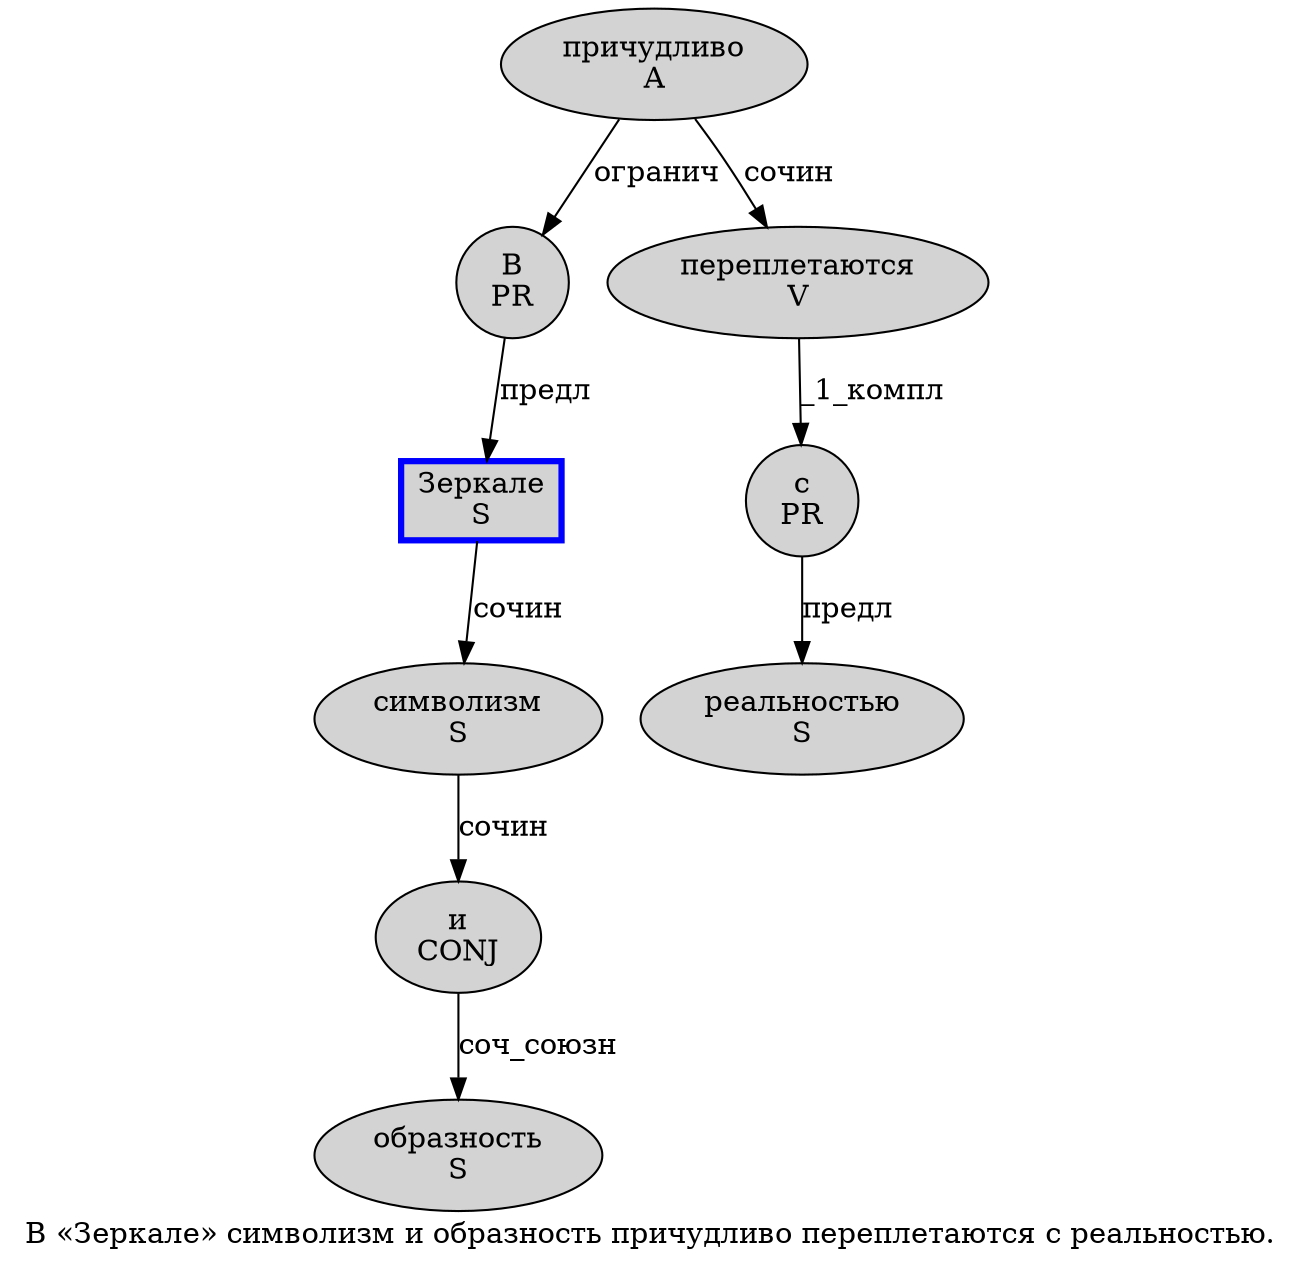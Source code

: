 digraph SENTENCE_2135 {
	graph [label="В «Зеркале» символизм и образность причудливо переплетаются с реальностью."]
	node [style=filled]
		0 [label="В
PR" color="" fillcolor=lightgray penwidth=1 shape=ellipse]
		2 [label="Зеркале
S" color=blue fillcolor=lightgray penwidth=3 shape=box]
		4 [label="символизм
S" color="" fillcolor=lightgray penwidth=1 shape=ellipse]
		5 [label="и
CONJ" color="" fillcolor=lightgray penwidth=1 shape=ellipse]
		6 [label="образность
S" color="" fillcolor=lightgray penwidth=1 shape=ellipse]
		7 [label="причудливо
A" color="" fillcolor=lightgray penwidth=1 shape=ellipse]
		8 [label="переплетаются
V" color="" fillcolor=lightgray penwidth=1 shape=ellipse]
		9 [label="с
PR" color="" fillcolor=lightgray penwidth=1 shape=ellipse]
		10 [label="реальностью
S" color="" fillcolor=lightgray penwidth=1 shape=ellipse]
			4 -> 5 [label="сочин"]
			7 -> 0 [label="огранич"]
			7 -> 8 [label="сочин"]
			9 -> 10 [label="предл"]
			0 -> 2 [label="предл"]
			2 -> 4 [label="сочин"]
			5 -> 6 [label="соч_союзн"]
			8 -> 9 [label="_1_компл"]
}